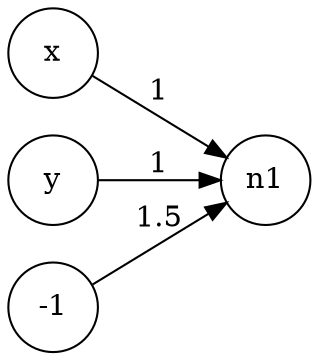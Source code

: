 digraph G {
  rankdir=LR;
dpi=60
  "x" [shape=circle, width=0.6, fixedsize=true];
  "n1" [shape=circle, width=0.6, fixedsize=true];
  "y" [shape=circle, width=0.6, fixedsize=true];
  "-1" [shape=circle, width=0.6, fixedsize=true];
  "x" -> "n1" [label="1"];  "y" -> "n1" [label="1"];  "-1" -> "n1" [label="1.5"];}